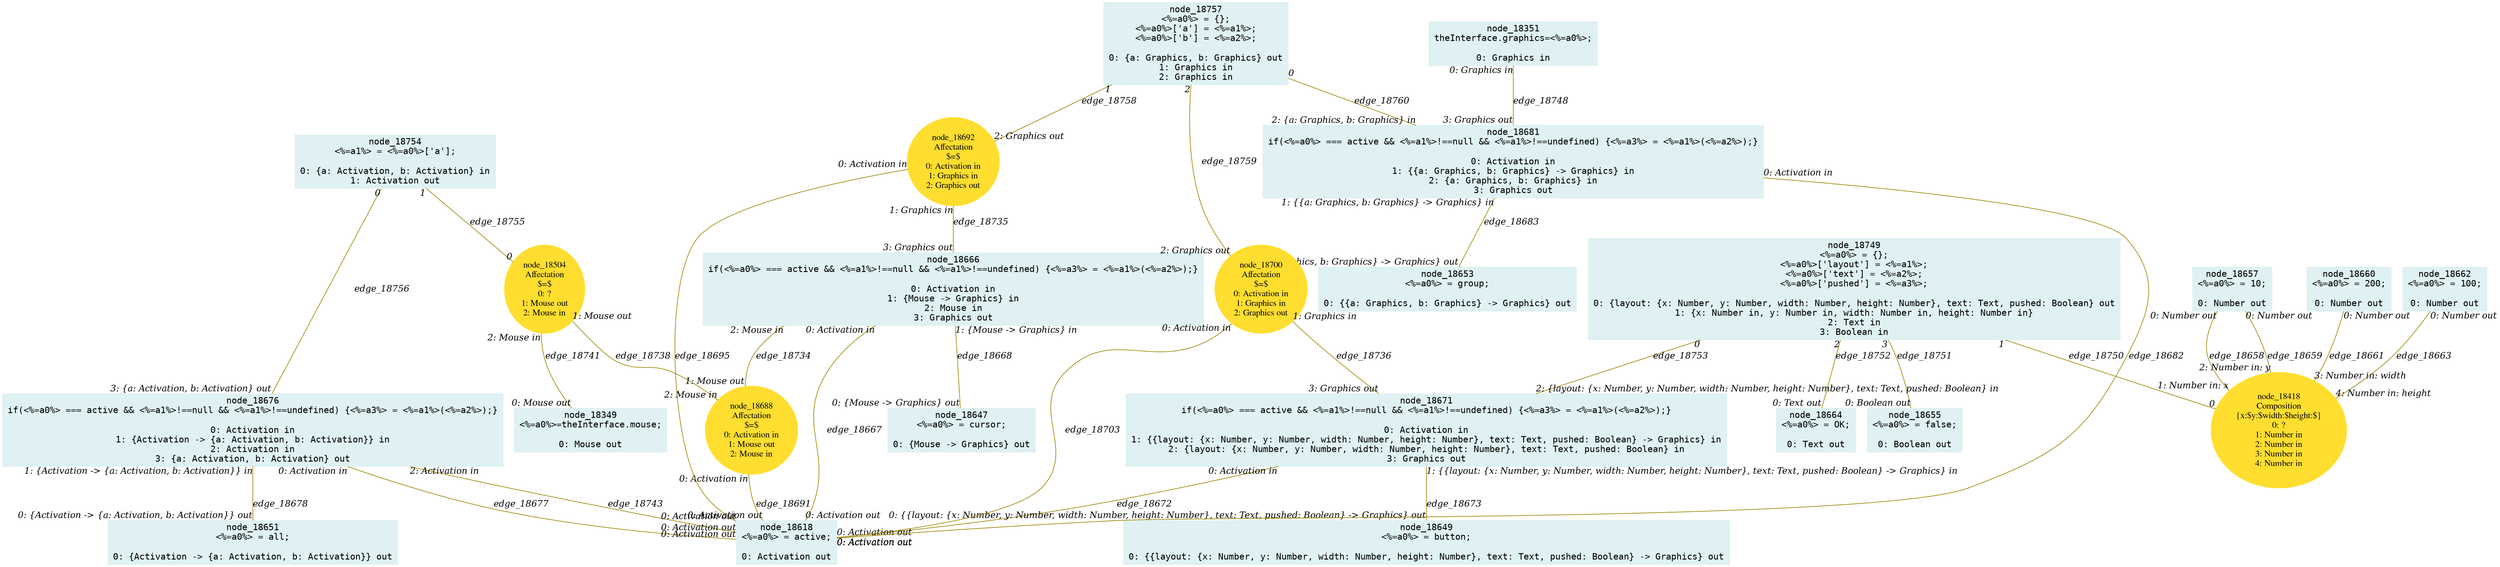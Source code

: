 digraph g{node_18349 [shape="box", style="filled", color="#dff1f2", fontname="Courier", label="node_18349
<%=a0%>=theInterface.mouse;

0: Mouse out" ]
node_18351 [shape="box", style="filled", color="#dff1f2", fontname="Courier", label="node_18351
theInterface.graphics=<%=a0%>;

0: Graphics in" ]
node_18418 [shape="ellipse", style="filled", color="#ffde2f", fontname="Times", label="node_18418
Composition
{x:$y:$width:$height:$}
0: ?
1: Number in
2: Number in
3: Number in
4: Number in" ]
node_18504 [shape="ellipse", style="filled", color="#ffde2f", fontname="Times", label="node_18504
Affectation
$=$
0: ?
1: Mouse out
2: Mouse in" ]
node_18618 [shape="box", style="filled", color="#dff1f2", fontname="Courier", label="node_18618
<%=a0%> = active;

0: Activation out" ]
node_18647 [shape="box", style="filled", color="#dff1f2", fontname="Courier", label="node_18647
<%=a0%> = cursor;

0: {Mouse -> Graphics} out" ]
node_18649 [shape="box", style="filled", color="#dff1f2", fontname="Courier", label="node_18649
<%=a0%> = button;

0: {{layout: {x: Number, y: Number, width: Number, height: Number}, text: Text, pushed: Boolean} -> Graphics} out" ]
node_18651 [shape="box", style="filled", color="#dff1f2", fontname="Courier", label="node_18651
<%=a0%> = all;

0: {Activation -> {a: Activation, b: Activation}} out" ]
node_18653 [shape="box", style="filled", color="#dff1f2", fontname="Courier", label="node_18653
<%=a0%> = group;

0: {{a: Graphics, b: Graphics} -> Graphics} out" ]
node_18655 [shape="box", style="filled", color="#dff1f2", fontname="Courier", label="node_18655
<%=a0%> = false;

0: Boolean out" ]
node_18657 [shape="box", style="filled", color="#dff1f2", fontname="Courier", label="node_18657
<%=a0%> = 10;

0: Number out" ]
node_18660 [shape="box", style="filled", color="#dff1f2", fontname="Courier", label="node_18660
<%=a0%> = 200;

0: Number out" ]
node_18662 [shape="box", style="filled", color="#dff1f2", fontname="Courier", label="node_18662
<%=a0%> = 100;

0: Number out" ]
node_18664 [shape="box", style="filled", color="#dff1f2", fontname="Courier", label="node_18664
<%=a0%> = OK;

0: Text out" ]
node_18666 [shape="box", style="filled", color="#dff1f2", fontname="Courier", label="node_18666
if(<%=a0%> === active && <%=a1%>!==null && <%=a1%>!==undefined) {<%=a3%> = <%=a1%>(<%=a2%>);}

0: Activation in
1: {Mouse -> Graphics} in
2: Mouse in
3: Graphics out" ]
node_18671 [shape="box", style="filled", color="#dff1f2", fontname="Courier", label="node_18671
if(<%=a0%> === active && <%=a1%>!==null && <%=a1%>!==undefined) {<%=a3%> = <%=a1%>(<%=a2%>);}

0: Activation in
1: {{layout: {x: Number, y: Number, width: Number, height: Number}, text: Text, pushed: Boolean} -> Graphics} in
2: {layout: {x: Number, y: Number, width: Number, height: Number}, text: Text, pushed: Boolean} in
3: Graphics out" ]
node_18676 [shape="box", style="filled", color="#dff1f2", fontname="Courier", label="node_18676
if(<%=a0%> === active && <%=a1%>!==null && <%=a1%>!==undefined) {<%=a3%> = <%=a1%>(<%=a2%>);}

0: Activation in
1: {Activation -> {a: Activation, b: Activation}} in
2: Activation in
3: {a: Activation, b: Activation} out" ]
node_18681 [shape="box", style="filled", color="#dff1f2", fontname="Courier", label="node_18681
if(<%=a0%> === active && <%=a1%>!==null && <%=a1%>!==undefined) {<%=a3%> = <%=a1%>(<%=a2%>);}

0: Activation in
1: {{a: Graphics, b: Graphics} -> Graphics} in
2: {a: Graphics, b: Graphics} in
3: Graphics out" ]
node_18688 [shape="ellipse", style="filled", color="#ffde2f", fontname="Times", label="node_18688
Affectation
$=$
0: Activation in
1: Mouse out
2: Mouse in" ]
node_18692 [shape="ellipse", style="filled", color="#ffde2f", fontname="Times", label="node_18692
Affectation
$=$
0: Activation in
1: Graphics in
2: Graphics out" ]
node_18700 [shape="ellipse", style="filled", color="#ffde2f", fontname="Times", label="node_18700
Affectation
$=$
0: Activation in
1: Graphics in
2: Graphics out" ]
node_18749 [shape="box", style="filled", color="#dff1f2", fontname="Courier", label="node_18749
<%=a0%> = {};
<%=a0%>['layout'] = <%=a1%>;
<%=a0%>['text'] = <%=a2%>;
<%=a0%>['pushed'] = <%=a3%>;

0: {layout: {x: Number, y: Number, width: Number, height: Number}, text: Text, pushed: Boolean} out
1: {x: Number in, y: Number in, width: Number in, height: Number in}
2: Text in
3: Boolean in" ]
node_18754 [shape="box", style="filled", color="#dff1f2", fontname="Courier", label="node_18754
<%=a1%> = <%=a0%>['a'];

0: {a: Activation, b: Activation} in
1: Activation out" ]
node_18757 [shape="box", style="filled", color="#dff1f2", fontname="Courier", label="node_18757
<%=a0%> = {};
<%=a0%>['a'] = <%=a1%>;
<%=a0%>['b'] = <%=a2%>;

0: {a: Graphics, b: Graphics} out
1: Graphics in
2: Graphics in" ]
node_18657 -> node_18418 [dir=none, arrowHead=none, fontname="Times-Italic", arrowsize=1, color="#9d8400", label="edge_18658",  headlabel="1: Number in: x", taillabel="0: Number out" ]
node_18657 -> node_18418 [dir=none, arrowHead=none, fontname="Times-Italic", arrowsize=1, color="#9d8400", label="edge_18659",  headlabel="2: Number in: y", taillabel="0: Number out" ]
node_18660 -> node_18418 [dir=none, arrowHead=none, fontname="Times-Italic", arrowsize=1, color="#9d8400", label="edge_18661",  headlabel="3: Number in: width", taillabel="0: Number out" ]
node_18662 -> node_18418 [dir=none, arrowHead=none, fontname="Times-Italic", arrowsize=1, color="#9d8400", label="edge_18663",  headlabel="4: Number in: height", taillabel="0: Number out" ]
node_18666 -> node_18618 [dir=none, arrowHead=none, fontname="Times-Italic", arrowsize=1, color="#9d8400", label="edge_18667",  headlabel="0: Activation out", taillabel="0: Activation in" ]
node_18666 -> node_18647 [dir=none, arrowHead=none, fontname="Times-Italic", arrowsize=1, color="#9d8400", label="edge_18668",  headlabel="0: {Mouse -> Graphics} out", taillabel="1: {Mouse -> Graphics} in" ]
node_18671 -> node_18618 [dir=none, arrowHead=none, fontname="Times-Italic", arrowsize=1, color="#9d8400", label="edge_18672",  headlabel="0: Activation out", taillabel="0: Activation in" ]
node_18671 -> node_18649 [dir=none, arrowHead=none, fontname="Times-Italic", arrowsize=1, color="#9d8400", label="edge_18673",  headlabel="0: {{layout: {x: Number, y: Number, width: Number, height: Number}, text: Text, pushed: Boolean} -> Graphics} out", taillabel="1: {{layout: {x: Number, y: Number, width: Number, height: Number}, text: Text, pushed: Boolean} -> Graphics} in" ]
node_18676 -> node_18618 [dir=none, arrowHead=none, fontname="Times-Italic", arrowsize=1, color="#9d8400", label="edge_18677",  headlabel="0: Activation out", taillabel="0: Activation in" ]
node_18676 -> node_18651 [dir=none, arrowHead=none, fontname="Times-Italic", arrowsize=1, color="#9d8400", label="edge_18678",  headlabel="0: {Activation -> {a: Activation, b: Activation}} out", taillabel="1: {Activation -> {a: Activation, b: Activation}} in" ]
node_18681 -> node_18618 [dir=none, arrowHead=none, fontname="Times-Italic", arrowsize=1, color="#9d8400", label="edge_18682",  headlabel="0: Activation out", taillabel="0: Activation in" ]
node_18681 -> node_18653 [dir=none, arrowHead=none, fontname="Times-Italic", arrowsize=1, color="#9d8400", label="edge_18683",  headlabel="0: {{a: Graphics, b: Graphics} -> Graphics} out", taillabel="1: {{a: Graphics, b: Graphics} -> Graphics} in" ]
node_18688 -> node_18618 [dir=none, arrowHead=none, fontname="Times-Italic", arrowsize=1, color="#9d8400", label="edge_18691",  headlabel="0: Activation out", taillabel="0: Activation in" ]
node_18692 -> node_18618 [dir=none, arrowHead=none, fontname="Times-Italic", arrowsize=1, color="#9d8400", label="edge_18695",  headlabel="0: Activation out", taillabel="0: Activation in" ]
node_18700 -> node_18618 [dir=none, arrowHead=none, fontname="Times-Italic", arrowsize=1, color="#9d8400", label="edge_18703",  headlabel="0: Activation out", taillabel="0: Activation in" ]
node_18666 -> node_18688 [dir=none, arrowHead=none, fontname="Times-Italic", arrowsize=1, color="#9d8400", label="edge_18734",  headlabel="1: Mouse out", taillabel="2: Mouse in" ]
node_18692 -> node_18666 [dir=none, arrowHead=none, fontname="Times-Italic", arrowsize=1, color="#9d8400", label="edge_18735",  headlabel="3: Graphics out", taillabel="1: Graphics in" ]
node_18700 -> node_18671 [dir=none, arrowHead=none, fontname="Times-Italic", arrowsize=1, color="#9d8400", label="edge_18736",  headlabel="3: Graphics out", taillabel="1: Graphics in" ]
node_18504 -> node_18688 [dir=none, arrowHead=none, fontname="Times-Italic", arrowsize=1, color="#9d8400", label="edge_18738",  headlabel="2: Mouse in", taillabel="1: Mouse out" ]
node_18504 -> node_18349 [dir=none, arrowHead=none, fontname="Times-Italic", arrowsize=1, color="#9d8400", label="edge_18741",  headlabel="0: Mouse out", taillabel="2: Mouse in" ]
node_18676 -> node_18618 [dir=none, arrowHead=none, fontname="Times-Italic", arrowsize=1, color="#9d8400", label="edge_18743",  headlabel="0: Activation out", taillabel="2: Activation in" ]
node_18351 -> node_18681 [dir=none, arrowHead=none, fontname="Times-Italic", arrowsize=1, color="#9d8400", label="edge_18748",  headlabel="3: Graphics out", taillabel="0: Graphics in" ]
node_18749 -> node_18418 [dir=none, arrowHead=none, fontname="Times-Italic", arrowsize=1, color="#9d8400", label="edge_18750",  headlabel="0", taillabel="1" ]
node_18749 -> node_18655 [dir=none, arrowHead=none, fontname="Times-Italic", arrowsize=1, color="#9d8400", label="edge_18751",  headlabel="0: Boolean out", taillabel="3" ]
node_18749 -> node_18664 [dir=none, arrowHead=none, fontname="Times-Italic", arrowsize=1, color="#9d8400", label="edge_18752",  headlabel="0: Text out", taillabel="2" ]
node_18749 -> node_18671 [dir=none, arrowHead=none, fontname="Times-Italic", arrowsize=1, color="#9d8400", label="edge_18753",  headlabel="2: {layout: {x: Number, y: Number, width: Number, height: Number}, text: Text, pushed: Boolean} in", taillabel="0" ]
node_18754 -> node_18504 [dir=none, arrowHead=none, fontname="Times-Italic", arrowsize=1, color="#9d8400", label="edge_18755",  headlabel="0", taillabel="1" ]
node_18754 -> node_18676 [dir=none, arrowHead=none, fontname="Times-Italic", arrowsize=1, color="#9d8400", label="edge_18756",  headlabel="3: {a: Activation, b: Activation} out", taillabel="0" ]
node_18757 -> node_18692 [dir=none, arrowHead=none, fontname="Times-Italic", arrowsize=1, color="#9d8400", label="edge_18758",  headlabel="2: Graphics out", taillabel="1" ]
node_18757 -> node_18700 [dir=none, arrowHead=none, fontname="Times-Italic", arrowsize=1, color="#9d8400", label="edge_18759",  headlabel="2: Graphics out", taillabel="2" ]
node_18757 -> node_18681 [dir=none, arrowHead=none, fontname="Times-Italic", arrowsize=1, color="#9d8400", label="edge_18760",  headlabel="2: {a: Graphics, b: Graphics} in", taillabel="0" ]
}